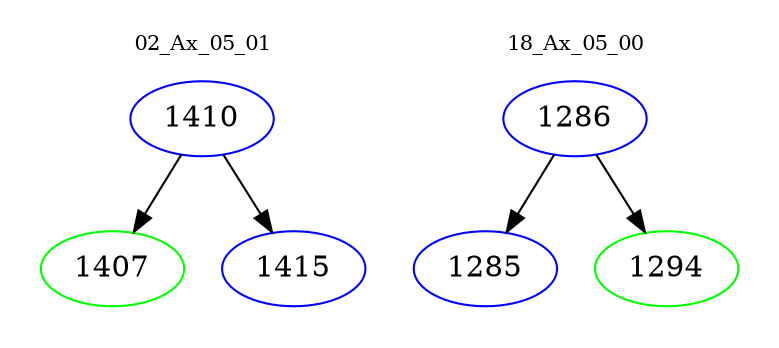 digraph{
subgraph cluster_0 {
color = white
label = "02_Ax_05_01";
fontsize=10;
T0_1410 [label="1410", color="blue"]
T0_1410 -> T0_1407 [color="black"]
T0_1407 [label="1407", color="green"]
T0_1410 -> T0_1415 [color="black"]
T0_1415 [label="1415", color="blue"]
}
subgraph cluster_1 {
color = white
label = "18_Ax_05_00";
fontsize=10;
T1_1286 [label="1286", color="blue"]
T1_1286 -> T1_1285 [color="black"]
T1_1285 [label="1285", color="blue"]
T1_1286 -> T1_1294 [color="black"]
T1_1294 [label="1294", color="green"]
}
}
